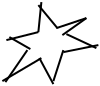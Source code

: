 <?xml version="1.0" encoding="UTF-8"?>
<dia:diagram xmlns:dia="http://www.lysator.liu.se/~alla/dia/">
  <dia:layer name="Background" visible="true" active="true">
    <dia:object type="Standard - PolyLine" version="0" id="O0">
      <dia:attribute name="obj_pos">
        <dia:point val="6.191,4.05"/>
      </dia:attribute>
      <dia:attribute name="obj_bb">
        <dia:rectangle val="6.136,2.495;6.396,4.105"/>
      </dia:attribute>
      <dia:attribute name="poly_points">
        <dia:point val="6.191,4.05"/>
        <dia:point val="6.341,2.55"/>
      </dia:attribute>
    </dia:object>
    <dia:object type="Standard - PolyLine" version="0" id="O1">
      <dia:attribute name="obj_pos">
        <dia:point val="6.191,2.7"/>
      </dia:attribute>
      <dia:attribute name="obj_bb">
        <dia:rectangle val="6.121,2.63;7.211,3.92"/>
      </dia:attribute>
      <dia:attribute name="poly_points">
        <dia:point val="6.191,2.7"/>
        <dia:point val="7.141,3.85"/>
      </dia:attribute>
    </dia:object>
    <dia:object type="Standard - PolyLine" version="0" id="O2">
      <dia:attribute name="obj_pos">
        <dia:point val="11.441,2.7"/>
      </dia:attribute>
      <dia:attribute name="obj_bb">
        <dia:rectangle val="11.441,2.7;11.441,2.7"/>
      </dia:attribute>
      <dia:attribute name="poly_points">
        <dia:point val="11.441,2.7"/>
        <dia:point val="11.441,2.7"/>
      </dia:attribute>
    </dia:object>
    <dia:object type="Standard - Line" version="0" id="O3">
      <dia:attribute name="obj_pos">
        <dia:point val="7.091,3.85"/>
      </dia:attribute>
      <dia:attribute name="obj_bb">
        <dia:rectangle val="7.028,3.287;8.654,3.913"/>
      </dia:attribute>
      <dia:attribute name="conn_endpoints">
        <dia:point val="7.091,3.85"/>
        <dia:point val="8.591,3.35"/>
      </dia:attribute>
      <dia:attribute name="numcp">
        <dia:int val="1"/>
      </dia:attribute>
    </dia:object>
    <dia:object type="Standard - Line" version="0" id="O4">
      <dia:attribute name="obj_pos">
        <dia:point val="8.591,3.35"/>
      </dia:attribute>
      <dia:attribute name="obj_bb">
        <dia:rectangle val="7.321,3.28;8.661,4.27"/>
      </dia:attribute>
      <dia:attribute name="conn_endpoints">
        <dia:point val="8.591,3.35"/>
        <dia:point val="7.391,4.2"/>
      </dia:attribute>
      <dia:attribute name="numcp">
        <dia:int val="1"/>
      </dia:attribute>
    </dia:object>
    <dia:object type="Standard - Line" version="0" id="O5">
      <dia:attribute name="obj_pos">
        <dia:point val="7.591,4.15"/>
      </dia:attribute>
      <dia:attribute name="obj_bb">
        <dia:rectangle val="7.525,4.084;9.157,4.916"/>
      </dia:attribute>
      <dia:attribute name="conn_endpoints">
        <dia:point val="7.591,4.15"/>
        <dia:point val="9.091,4.85"/>
      </dia:attribute>
      <dia:attribute name="numcp">
        <dia:int val="1"/>
      </dia:attribute>
    </dia:object>
    <dia:object type="Standard - Line" version="0" id="O6">
      <dia:attribute name="obj_pos">
        <dia:point val="7.441,5.05"/>
      </dia:attribute>
      <dia:attribute name="obj_bb">
        <dia:rectangle val="7.382,4.641;9.25,5.109"/>
      </dia:attribute>
      <dia:attribute name="conn_endpoints">
        <dia:point val="7.441,5.05"/>
        <dia:point val="9.191,4.7"/>
      </dia:attribute>
      <dia:attribute name="numcp">
        <dia:int val="1"/>
      </dia:attribute>
    </dia:object>
    <dia:object type="Standard - Line" version="0" id="O7">
      <dia:attribute name="obj_pos">
        <dia:point val="7.441,4.95"/>
      </dia:attribute>
      <dia:attribute name="obj_bb">
        <dia:rectangle val="6.878,4.887;7.504,6.563"/>
      </dia:attribute>
      <dia:attribute name="conn_endpoints">
        <dia:point val="7.441,4.95"/>
        <dia:point val="6.941,6.5"/>
      </dia:attribute>
      <dia:attribute name="numcp">
        <dia:int val="1"/>
      </dia:attribute>
    </dia:object>
    <dia:object type="Standard - Line" version="0" id="O8">
      <dia:attribute name="obj_pos">
        <dia:point val="6.941,6.65"/>
      </dia:attribute>
      <dia:attribute name="obj_bb">
        <dia:rectangle val="6.173,5.282;7.009,6.718"/>
      </dia:attribute>
      <dia:attribute name="conn_endpoints">
        <dia:point val="6.941,6.65"/>
        <dia:point val="6.241,5.35"/>
      </dia:attribute>
      <dia:attribute name="numcp">
        <dia:int val="1"/>
      </dia:attribute>
    </dia:object>
    <dia:object type="Standard - Line" version="0" id="O9">
      <dia:attribute name="obj_pos">
        <dia:point val="4.391,6.5"/>
      </dia:attribute>
      <dia:attribute name="obj_bb">
        <dia:rectangle val="4.323,5.282;6.41,6.568"/>
      </dia:attribute>
      <dia:attribute name="conn_endpoints">
        <dia:point val="4.391,6.5"/>
        <dia:point val="6.341,5.35"/>
      </dia:attribute>
      <dia:attribute name="numcp">
        <dia:int val="1"/>
      </dia:attribute>
    </dia:object>
    <dia:object type="Standard - Line" version="0" id="O10">
      <dia:attribute name="obj_pos">
        <dia:point val="5.791,4.9"/>
      </dia:attribute>
      <dia:attribute name="obj_bb">
        <dia:rectangle val="4.673,4.232;5.859,4.968"/>
      </dia:attribute>
      <dia:attribute name="conn_endpoints">
        <dia:point val="5.791,4.9"/>
        <dia:point val="4.741,4.3"/>
      </dia:attribute>
      <dia:attribute name="numcp">
        <dia:int val="1"/>
      </dia:attribute>
    </dia:object>
    <dia:object type="Standard - Line" version="0" id="O11">
      <dia:attribute name="obj_pos">
        <dia:point val="4.591,4.45"/>
      </dia:attribute>
      <dia:attribute name="obj_bb">
        <dia:rectangle val="4.53,3.989;6.252,4.511"/>
      </dia:attribute>
      <dia:attribute name="conn_endpoints">
        <dia:point val="4.591,4.45"/>
        <dia:point val="6.191,4.05"/>
      </dia:attribute>
      <dia:attribute name="numcp">
        <dia:int val="1"/>
      </dia:attribute>
    </dia:object>
    <dia:object type="Standard - Line" version="0" id="O12">
      <dia:attribute name="obj_pos">
        <dia:point val="4.541,6.55"/>
      </dia:attribute>
      <dia:attribute name="obj_bb">
        <dia:rectangle val="4.471,4.88;5.711,6.62"/>
      </dia:attribute>
      <dia:attribute name="conn_endpoints">
        <dia:point val="4.541,6.55"/>
        <dia:point val="5.641,4.95"/>
      </dia:attribute>
      <dia:attribute name="numcp">
        <dia:int val="1"/>
      </dia:attribute>
    </dia:object>
  </dia:layer>
</dia:diagram>
